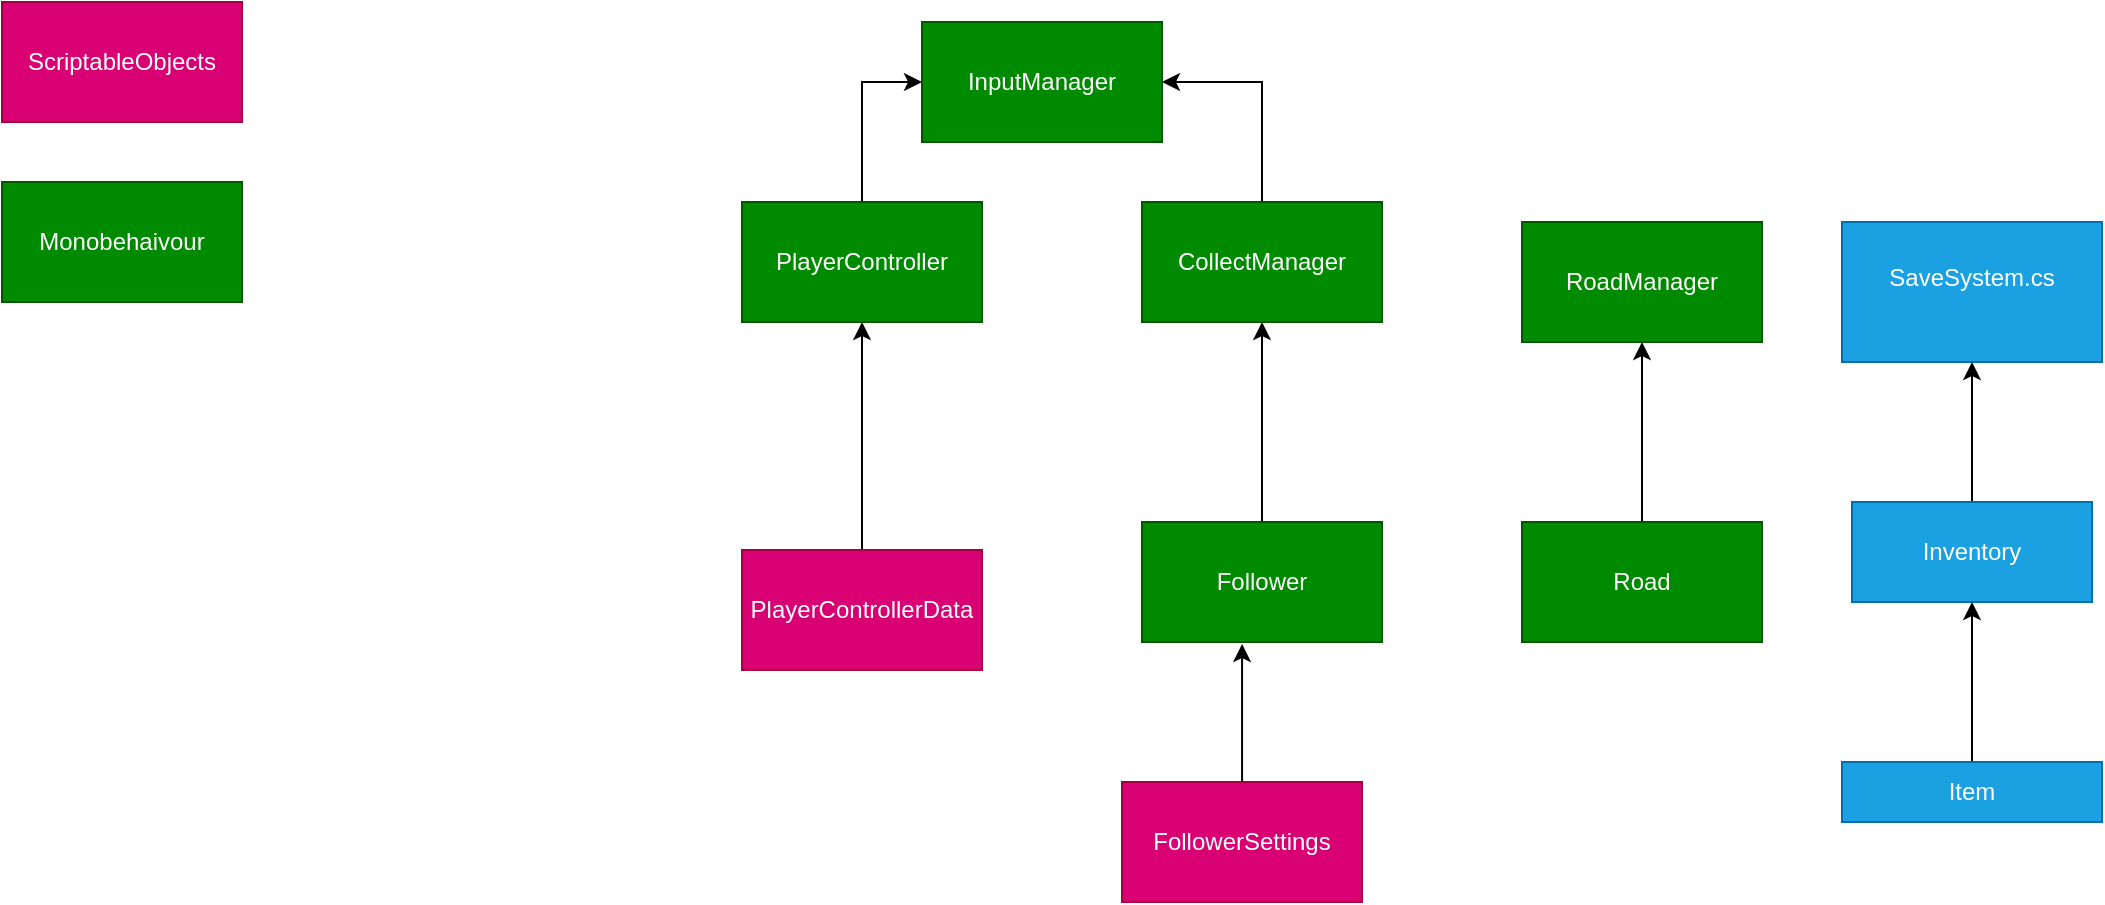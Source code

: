 <mxfile version="24.2.3" type="github">
  <diagram name="Sayfa -1" id="TCRlumir58DF3NTFlVKL">
    <mxGraphModel dx="1434" dy="780" grid="1" gridSize="10" guides="1" tooltips="1" connect="1" arrows="1" fold="1" page="1" pageScale="1" pageWidth="827" pageHeight="1169" math="0" shadow="0">
      <root>
        <mxCell id="0" />
        <mxCell id="1" parent="0" />
        <mxCell id="VoffytGsomYPn4GY-H6U-2" value="FollowerSettings" style="rounded=0;whiteSpace=wrap;html=1;fillColor=#d80073;fontColor=#ffffff;strokeColor=#A50040;" parent="1" vertex="1">
          <mxGeometry x="590" y="410" width="120" height="60" as="geometry" />
        </mxCell>
        <mxCell id="VoffytGsomYPn4GY-H6U-14" style="edgeStyle=orthogonalEdgeStyle;rounded=0;orthogonalLoop=1;jettySize=auto;html=1;entryX=0.5;entryY=1;entryDx=0;entryDy=0;" parent="1" source="VoffytGsomYPn4GY-H6U-3" target="VoffytGsomYPn4GY-H6U-13" edge="1">
          <mxGeometry relative="1" as="geometry" />
        </mxCell>
        <mxCell id="VoffytGsomYPn4GY-H6U-3" value="Follower" style="rounded=0;whiteSpace=wrap;html=1;fillColor=#008a00;fontColor=#ffffff;strokeColor=#005700;" parent="1" vertex="1">
          <mxGeometry x="600" y="280" width="120" height="60" as="geometry" />
        </mxCell>
        <mxCell id="VoffytGsomYPn4GY-H6U-4" value="ScriptableObjects" style="rounded=0;whiteSpace=wrap;html=1;fillColor=#d80073;fontColor=#ffffff;strokeColor=#A50040;" parent="1" vertex="1">
          <mxGeometry x="30" y="20" width="120" height="60" as="geometry" />
        </mxCell>
        <mxCell id="VoffytGsomYPn4GY-H6U-5" value="Monobehaivour" style="rounded=0;whiteSpace=wrap;html=1;fillColor=#008a00;fontColor=#ffffff;strokeColor=#005700;" parent="1" vertex="1">
          <mxGeometry x="30" y="110" width="120" height="60" as="geometry" />
        </mxCell>
        <mxCell id="VoffytGsomYPn4GY-H6U-6" style="edgeStyle=orthogonalEdgeStyle;rounded=0;orthogonalLoop=1;jettySize=auto;html=1;entryX=0.417;entryY=1.017;entryDx=0;entryDy=0;entryPerimeter=0;" parent="1" source="VoffytGsomYPn4GY-H6U-2" target="VoffytGsomYPn4GY-H6U-3" edge="1">
          <mxGeometry relative="1" as="geometry" />
        </mxCell>
        <mxCell id="VoffytGsomYPn4GY-H6U-10" style="edgeStyle=orthogonalEdgeStyle;rounded=0;orthogonalLoop=1;jettySize=auto;html=1;entryX=0.5;entryY=1;entryDx=0;entryDy=0;" parent="1" source="VoffytGsomYPn4GY-H6U-8" target="VoffytGsomYPn4GY-H6U-9" edge="1">
          <mxGeometry relative="1" as="geometry" />
        </mxCell>
        <mxCell id="VoffytGsomYPn4GY-H6U-8" value="PlayerControllerData" style="rounded=0;whiteSpace=wrap;html=1;fillColor=#d80073;fontColor=#ffffff;strokeColor=#A50040;" parent="1" vertex="1">
          <mxGeometry x="400" y="294" width="120" height="60" as="geometry" />
        </mxCell>
        <mxCell id="VoffytGsomYPn4GY-H6U-16" style="edgeStyle=orthogonalEdgeStyle;rounded=0;orthogonalLoop=1;jettySize=auto;html=1;entryX=0;entryY=0.5;entryDx=0;entryDy=0;" parent="1" source="VoffytGsomYPn4GY-H6U-9" target="VoffytGsomYPn4GY-H6U-12" edge="1">
          <mxGeometry relative="1" as="geometry" />
        </mxCell>
        <mxCell id="VoffytGsomYPn4GY-H6U-9" value="PlayerController" style="rounded=0;whiteSpace=wrap;html=1;fillColor=#008a00;fontColor=#ffffff;strokeColor=#005700;" parent="1" vertex="1">
          <mxGeometry x="400" y="120" width="120" height="60" as="geometry" />
        </mxCell>
        <mxCell id="VoffytGsomYPn4GY-H6U-12" value="InputManager" style="rounded=0;whiteSpace=wrap;html=1;fillColor=#008a00;fontColor=#ffffff;strokeColor=#005700;" parent="1" vertex="1">
          <mxGeometry x="490" y="30" width="120" height="60" as="geometry" />
        </mxCell>
        <mxCell id="VoffytGsomYPn4GY-H6U-15" style="edgeStyle=orthogonalEdgeStyle;rounded=0;orthogonalLoop=1;jettySize=auto;html=1;entryX=1;entryY=0.5;entryDx=0;entryDy=0;" parent="1" source="VoffytGsomYPn4GY-H6U-13" target="VoffytGsomYPn4GY-H6U-12" edge="1">
          <mxGeometry relative="1" as="geometry" />
        </mxCell>
        <mxCell id="VoffytGsomYPn4GY-H6U-13" value="CollectManager" style="rounded=0;whiteSpace=wrap;html=1;fillColor=#008a00;fontColor=#ffffff;strokeColor=#005700;" parent="1" vertex="1">
          <mxGeometry x="600" y="120" width="120" height="60" as="geometry" />
        </mxCell>
        <mxCell id="VoffytGsomYPn4GY-H6U-17" value="RoadManager" style="rounded=0;whiteSpace=wrap;html=1;fillColor=#008a00;fontColor=#ffffff;strokeColor=#005700;" parent="1" vertex="1">
          <mxGeometry x="790" y="130" width="120" height="60" as="geometry" />
        </mxCell>
        <mxCell id="xBM2OI8F0wWkyWfb3j4N-6" value="SaveSystem.cs&lt;div&gt;&lt;div&gt;&lt;br&gt;&lt;/div&gt;&lt;/div&gt;" style="rounded=0;whiteSpace=wrap;html=1;fillColor=#1ba1e2;strokeColor=#006EAF;fontColor=#ffffff;" vertex="1" parent="1">
          <mxGeometry x="950" y="130" width="130" height="70" as="geometry" />
        </mxCell>
        <mxCell id="xBM2OI8F0wWkyWfb3j4N-19" style="edgeStyle=orthogonalEdgeStyle;rounded=0;orthogonalLoop=1;jettySize=auto;html=1;entryX=0.5;entryY=1;entryDx=0;entryDy=0;" edge="1" parent="1" source="xBM2OI8F0wWkyWfb3j4N-11" target="xBM2OI8F0wWkyWfb3j4N-6">
          <mxGeometry relative="1" as="geometry" />
        </mxCell>
        <mxCell id="xBM2OI8F0wWkyWfb3j4N-11" value="&lt;div&gt;&lt;div&gt;Inventory&lt;/div&gt;&lt;/div&gt;" style="rounded=0;whiteSpace=wrap;html=1;fillColor=#1ba1e2;strokeColor=#006EAF;fontColor=#ffffff;" vertex="1" parent="1">
          <mxGeometry x="955" y="270" width="120" height="50" as="geometry" />
        </mxCell>
        <mxCell id="xBM2OI8F0wWkyWfb3j4N-21" style="edgeStyle=orthogonalEdgeStyle;rounded=0;orthogonalLoop=1;jettySize=auto;html=1;entryX=0.5;entryY=1;entryDx=0;entryDy=0;" edge="1" parent="1" source="xBM2OI8F0wWkyWfb3j4N-12" target="xBM2OI8F0wWkyWfb3j4N-11">
          <mxGeometry relative="1" as="geometry" />
        </mxCell>
        <mxCell id="xBM2OI8F0wWkyWfb3j4N-12" value="&lt;div&gt;&lt;div&gt;Item&lt;/div&gt;&lt;/div&gt;" style="rounded=0;whiteSpace=wrap;html=1;fillColor=#1ba1e2;strokeColor=#006EAF;fontColor=#ffffff;" vertex="1" parent="1">
          <mxGeometry x="950" y="400" width="130" height="30" as="geometry" />
        </mxCell>
        <mxCell id="xBM2OI8F0wWkyWfb3j4N-18" style="edgeStyle=orthogonalEdgeStyle;rounded=0;orthogonalLoop=1;jettySize=auto;html=1;entryX=0.5;entryY=1;entryDx=0;entryDy=0;" edge="1" parent="1" source="xBM2OI8F0wWkyWfb3j4N-15" target="VoffytGsomYPn4GY-H6U-17">
          <mxGeometry relative="1" as="geometry" />
        </mxCell>
        <mxCell id="xBM2OI8F0wWkyWfb3j4N-15" value="Road" style="rounded=0;whiteSpace=wrap;html=1;fillColor=#008a00;fontColor=#ffffff;strokeColor=#005700;" vertex="1" parent="1">
          <mxGeometry x="790" y="280" width="120" height="60" as="geometry" />
        </mxCell>
      </root>
    </mxGraphModel>
  </diagram>
</mxfile>
